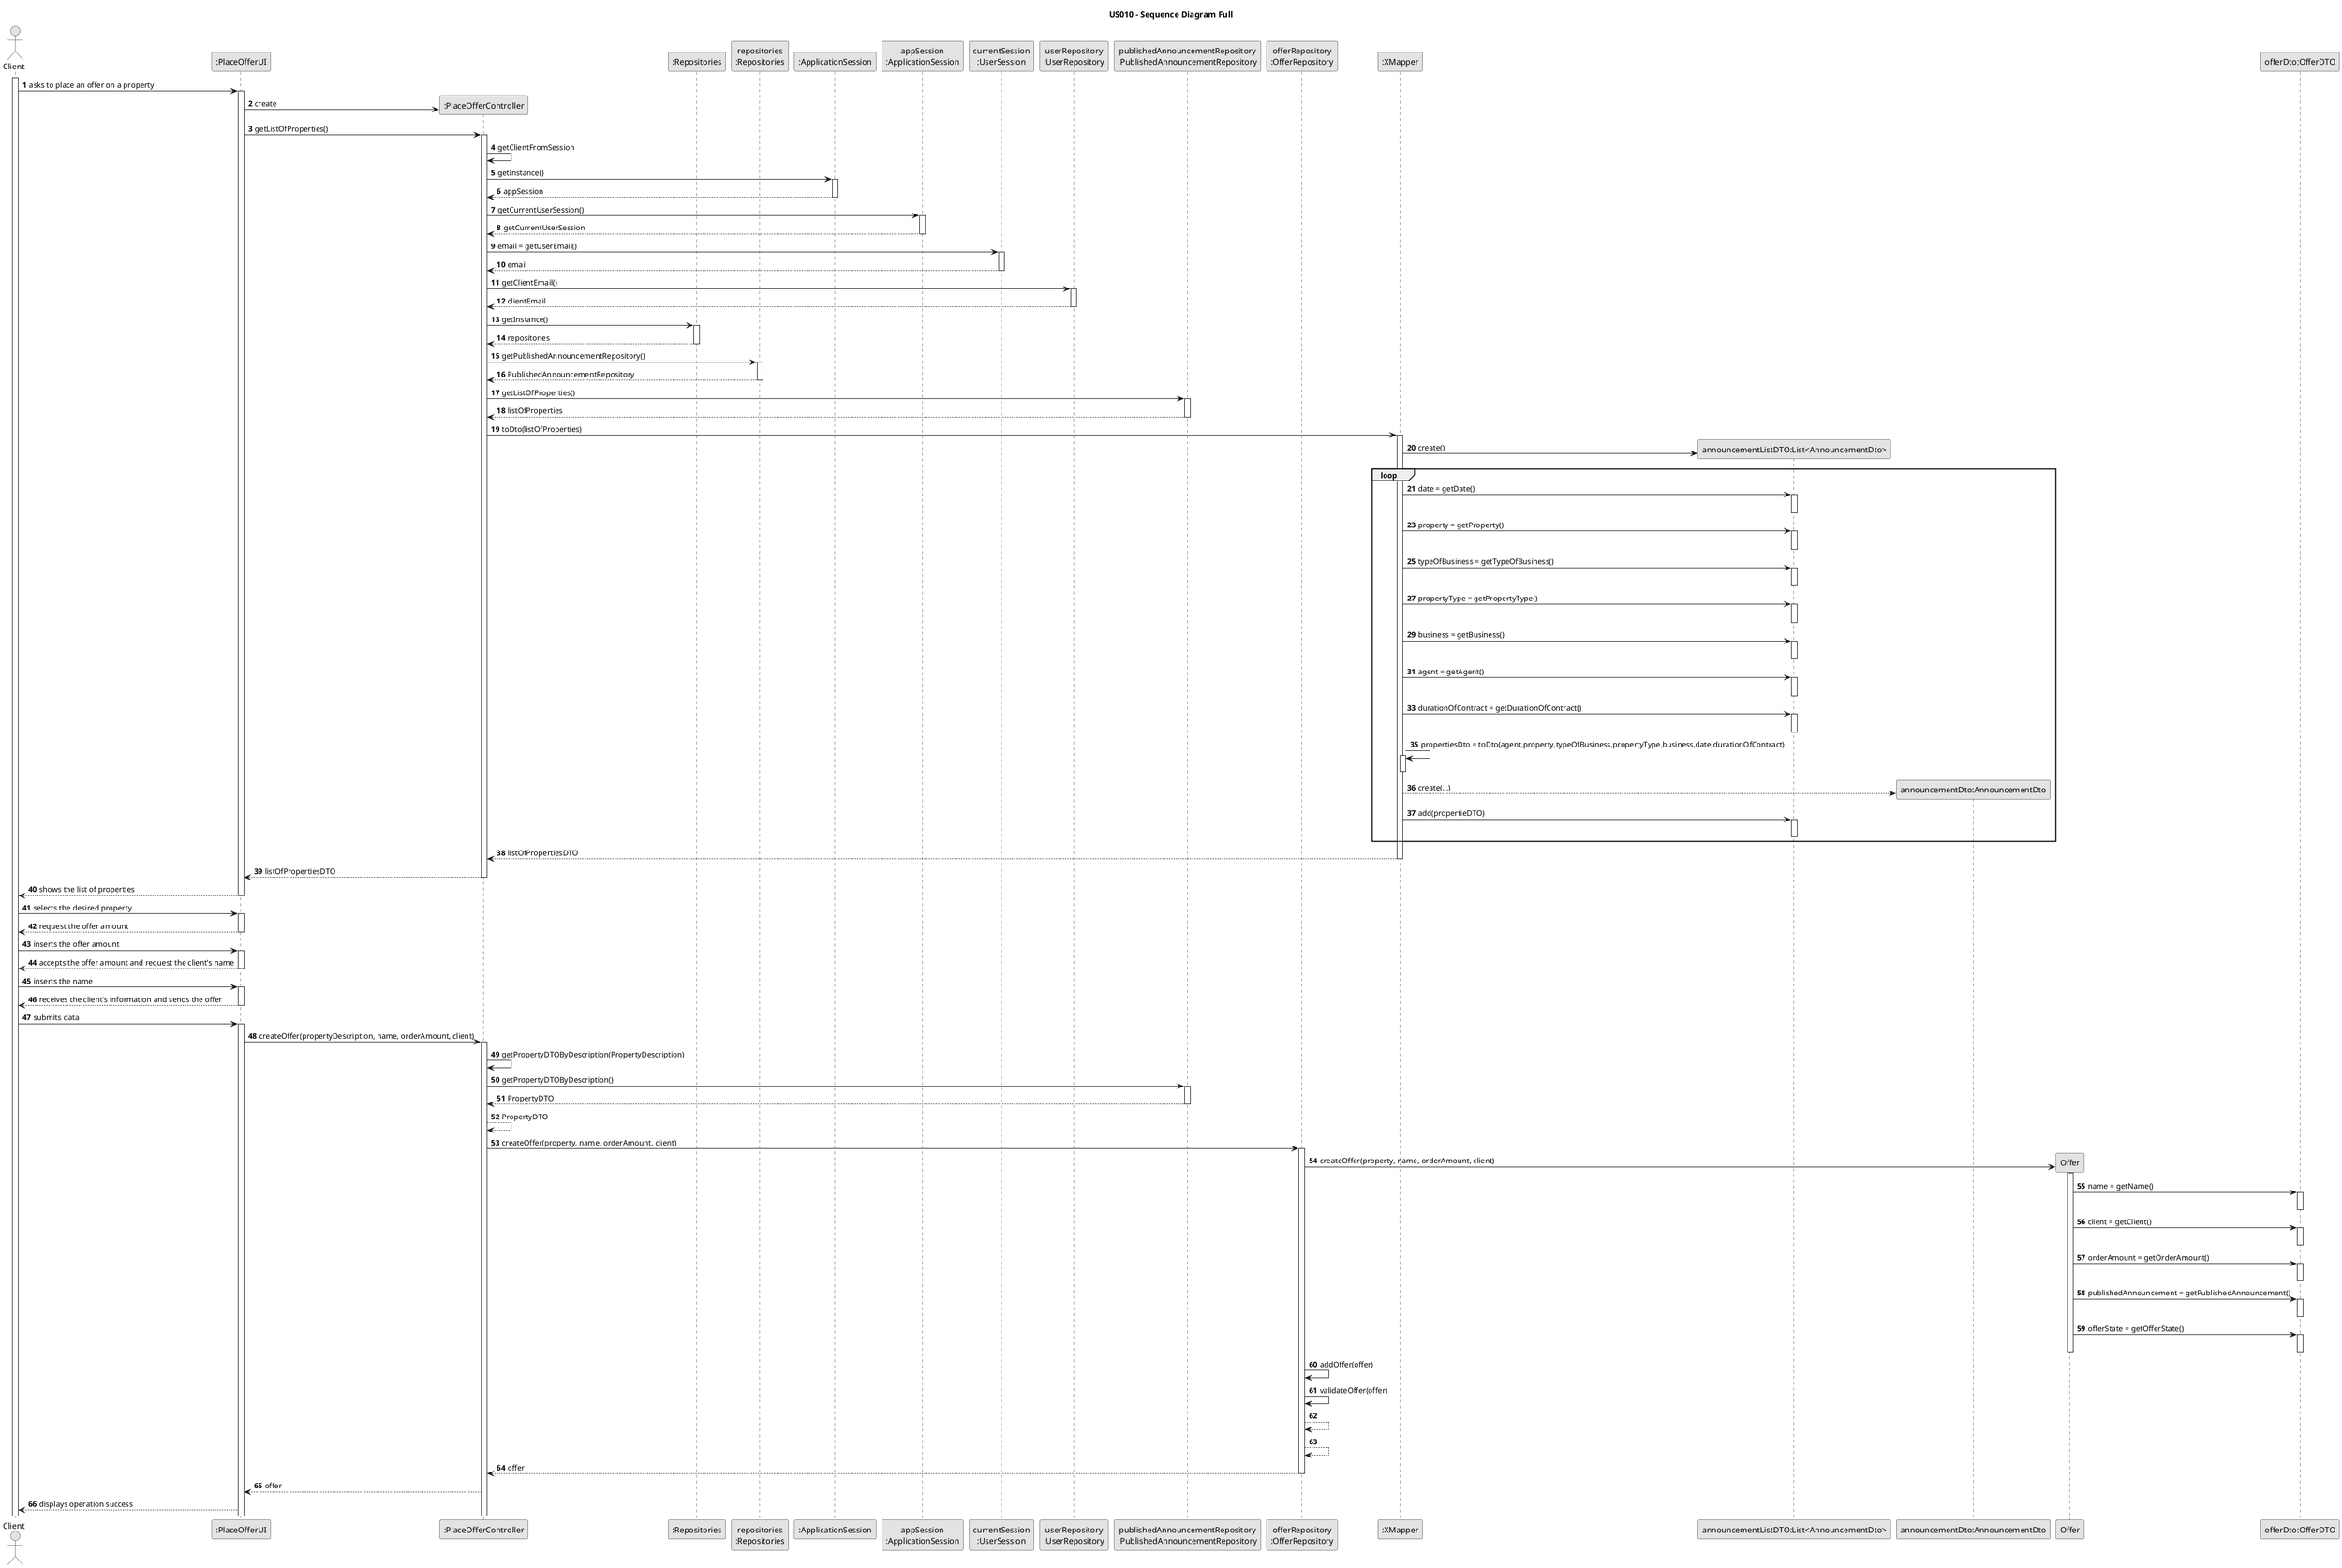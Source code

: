 @startuml

skinparam monochrome true
skinparam packageStyle rectangle
skinparam shadowing false

title US010 - Sequence Diagram Full

autonumber

actor "Client" as Client
participant ":PlaceOfferUI" as System
participant ":PlaceOfferController" as Controller
participant ":Repositories" as RepositorySingleton
participant "repositories\n:Repositories" as Repositories
participant ":ApplicationSession" as app
participant "appSession\n:ApplicationSession" as APP
participant "currentSession\n:UserSession" as User
participant "userRepository\n:UserRepository" as UserRepository
participant "publishedAnnouncementRepository\n:PublishedAnnouncementRepository" as PublishedAnnouncementRepository
participant "offerRepository\n:OfferRepository" as OfferRepository
participant ":XMapper" as XMapper
participant "announcementListDTO:List<AnnouncementDto>" as ListPublishAnnouncement
participant "announcementDto:AnnouncementDto" as AnnouncementDto
participant "Offer" as Offer
participant "offerDto:OfferDTO" as offerDto

activate Client

Client -> System : asks to place an offer on a property
activate System

System -> Controller** : create

System -> Controller : getListOfProperties()
activate Controller

Controller -> Controller : getClientFromSession

Controller -> app : getInstance()
activate app

app --> Controller: appSession
deactivate app

Controller -> APP: getCurrentUserSession()
activate APP

APP --> Controller : getCurrentUserSession
deactivate APP

Controller -> User : email = getUserEmail()
activate User

User --> Controller : email
deactivate User

Controller -> UserRepository : getClientEmail()
activate UserRepository

UserRepository --> Controller : clientEmail
deactivate UserRepository

Controller -> RepositorySingleton : getInstance()
activate RepositorySingleton

RepositorySingleton --> Controller : repositories
deactivate RepositorySingleton

Controller -> Repositories : getPublishedAnnouncementRepository()
activate Repositories

Repositories --> Controller: PublishedAnnouncementRepository
deactivate Repositories

Controller -> PublishedAnnouncementRepository : getListOfProperties()
activate PublishedAnnouncementRepository

PublishedAnnouncementRepository --> Controller : listOfProperties
deactivate PublishedAnnouncementRepository

Controller -> XMapper : toDto(listOfProperties)
activate XMapper

XMapper -> ListPublishAnnouncement**: create()

    loop

    XMapper -> ListPublishAnnouncement: date = getDate()
    activate ListPublishAnnouncement

    XMapper -[hidden]> ListPublishAnnouncement
    deactivate ListPublishAnnouncement

    XMapper -> ListPublishAnnouncement: property = getProperty()
    activate ListPublishAnnouncement

    XMapper -[hidden]> ListPublishAnnouncement
    deactivate ListPublishAnnouncement

    XMapper -> ListPublishAnnouncement: typeOfBusiness = getTypeOfBusiness()
    activate ListPublishAnnouncement

    XMapper -[hidden]> ListPublishAnnouncement
    deactivate ListPublishAnnouncement

    XMapper -> ListPublishAnnouncement: propertyType = getPropertyType()
    activate ListPublishAnnouncement

    XMapper -[hidden]> ListPublishAnnouncement
    deactivate ListPublishAnnouncement

    XMapper -> ListPublishAnnouncement: business = getBusiness()
    activate ListPublishAnnouncement

    XMapper -[hidden]> ListPublishAnnouncement
    deactivate ListPublishAnnouncement

    XMapper -> ListPublishAnnouncement :agent = getAgent()
    activate ListPublishAnnouncement

    XMapper -[hidden]> ListPublishAnnouncement
    deactivate ListPublishAnnouncement

    XMapper -> ListPublishAnnouncement: durationOfContract = getDurationOfContract()
    activate ListPublishAnnouncement

    XMapper -[hidden]> ListPublishAnnouncement
    deactivate ListPublishAnnouncement

    XMapper -> XMapper : propertiesDto = toDto(agent,property,typeOfBusiness,propertyType,business,date,durationOfContract)
    activate XMapper

    deactivate XMapper

    XMapper --> AnnouncementDto**: create(...)

    XMapper -> ListPublishAnnouncement: add(propertieDTO)
    activate ListPublishAnnouncement

    deactivate ListPublishAnnouncement
    end

XMapper --> Controller : listOfPropertiesDTO
deactivate XMapper

Controller --> System : listOfPropertiesDTO
deactivate Controller

System --> Client : shows the list of properties
deactivate System

Client -> System : selects the desired property
activate System

System --> Client : request the offer amount
deactivate System

Client -> System: inserts the offer amount
activate System

System --> Client: accepts the offer amount and request the client's name
deactivate System

Client -> System : inserts the name
activate System

System --> Client : receives the client's information and sends the offer
deactivate System

Client -> System : submits data
activate System

System -> Controller : createOffer(propertyDescription, name, orderAmount, client)
activate Controller

Controller -> Controller : getPropertyDTOByDescription(PropertyDescription)

Controller -> PublishedAnnouncementRepository : getPropertyDTOByDescription()
activate PublishedAnnouncementRepository

PublishedAnnouncementRepository --> Controller : PropertyDTO
deactivate PublishedAnnouncementRepository

Controller --> Controller : PropertyDTO

Controller -> OfferRepository : createOffer(property, name, orderAmount, client)
activate OfferRepository


OfferRepository -> Offer** : createOffer(property, name, orderAmount, client)
activate Offer

Offer -> offerDto : name = getName()
activate offerDto
deactivate offerDto

Offer -> offerDto : client = getClient()
activate offerDto
deactivate offerDto

Offer -> offerDto : orderAmount = getOrderAmount()
activate offerDto
deactivate offerDto

Offer -> offerDto : publishedAnnouncement = getPublishedAnnouncement()
activate offerDto
deactivate offerDto

Offer -> offerDto : offerState = getOfferState()
activate offerDto
deactivate offerDto

deactivate Offer



OfferRepository -> OfferRepository : addOffer(offer)

OfferRepository -> OfferRepository : validateOffer(offer)

OfferRepository --> OfferRepository

OfferRepository --> OfferRepository

OfferRepository --> Controller : offer
deactivate OfferRepository

Controller --> System : offer

System --> Client : displays operation success

@enduml